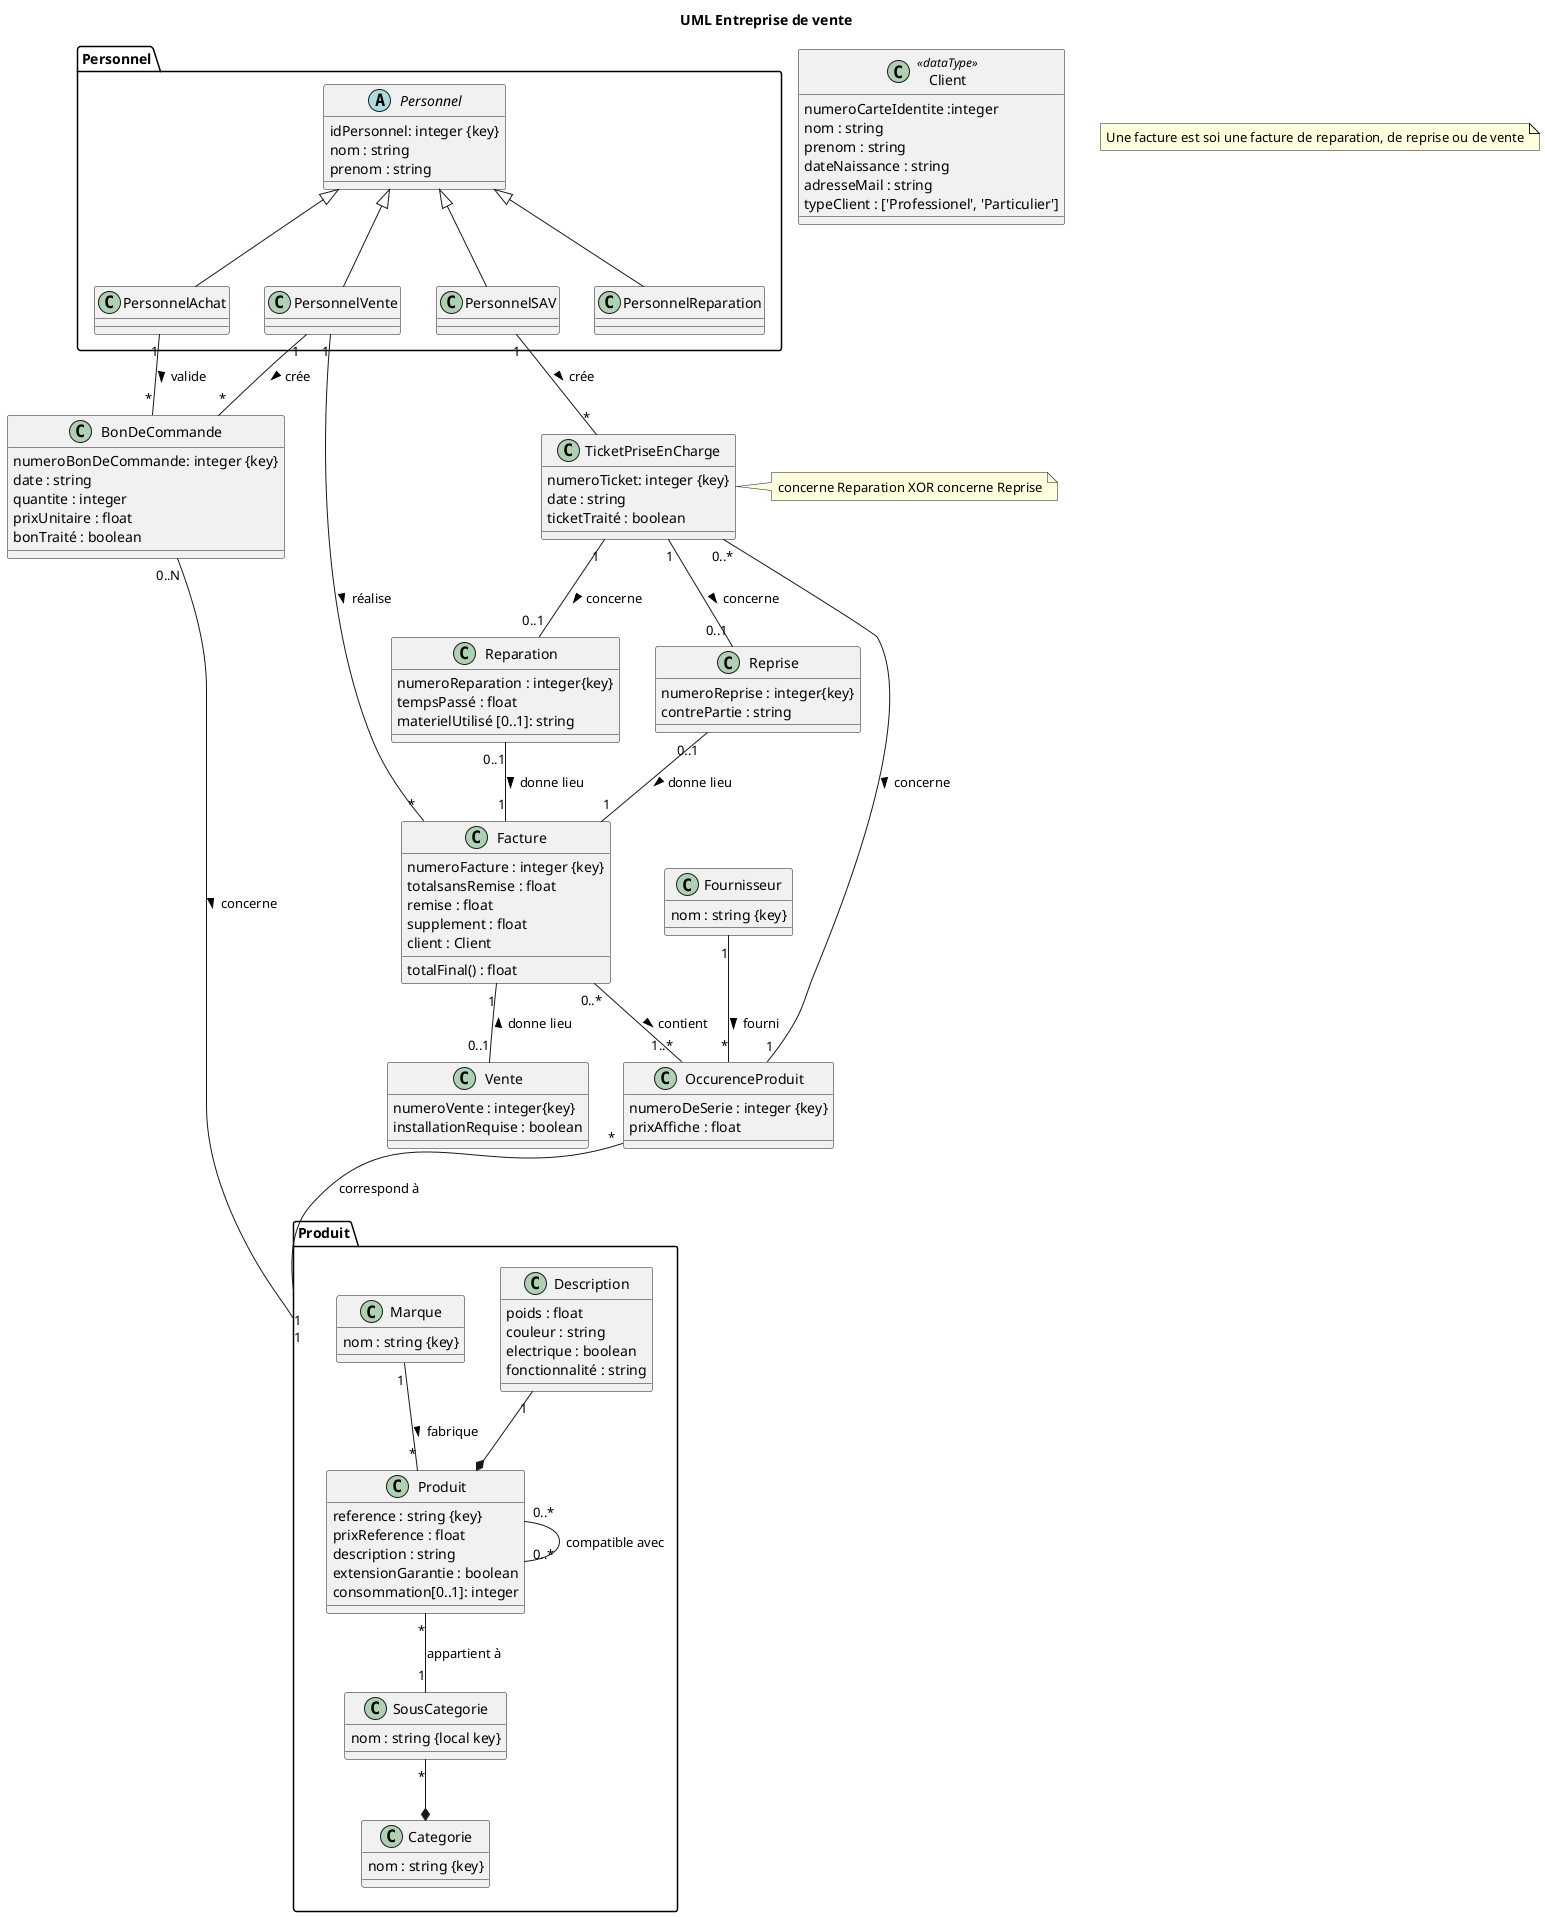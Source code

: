 @startuml
title UML Entreprise de vente

package Produit {

class Produit {
  reference : string {key}
  prixReference : float
  description : string
  extensionGarantie : boolean
  consommation[0..1]: integer
}

Description "1" --* Produit

class Description {
  poids : float
  couleur : string
  electrique : boolean
  fonctionnalité : string
}
Produit "0..*" --  "0..*" Produit : compatible avec

Marque "1" -- "*" Produit : fabrique >

class Marque {
	nom : string {key}
}

class Categorie {
	nom : string {key}
}

class SousCategorie {
	nom : string {local key}
}

SousCategorie "*" --* Categorie
Produit  "*" -- "1" SousCategorie : appartient à
}


class OccurenceProduit {
  numeroDeSerie : integer {key}
  prixAffiche : float
}

OccurenceProduit  "*" -- "1" Produit : correspond à

class Fournisseur {
	nom : string {key}
}

Fournisseur "1" -- "*" OccurenceProduit : fourni >

class Facture {
  numeroFacture : integer {key}
  totalsansRemise : float 
  remise : float
  supplement : float
  client : Client
  totalFinal() : float
}


class Client <<dataType>> { 
  numeroCarteIdentite :integer 
  nom : string 
  prenom : string 
  dateNaissance : string 
  adresseMail : string
  typeClient : ['Professionel', 'Particulier']
}


Facture "0..*" -- "1..*" OccurenceProduit : contient >


package Personnel {
  
abstract class Personnel {
  idPersonnel: integer {key}
  nom : string 
  prenom : string 
}

class PersonnelAchat{
}

class PersonnelVente{
}

class PersonnelSAV{
}

class PersonnelReparation{
}

Personnel <|-- PersonnelAchat
Personnel <|-- PersonnelVente
Personnel <|-- PersonnelReparation
Personnel <|-- PersonnelSAV
}

PersonnelVente "1" -- "*" Facture : réalise >
PersonnelSAV "1" -- "*" TicketPriseEnCharge : crée >
PersonnelAchat "1" -- "*" BonDeCommande : valide >
PersonnelVente "1" -- "*" BonDeCommande : crée >

class TicketPriseEnCharge {
  numeroTicket: integer {key}
  date : string 
  ticketTraité : boolean
}
TicketPriseEnCharge "0..*" -- "1" OccurenceProduit: concerne >

class BonDeCommande {
  numeroBonDeCommande: integer {key}
  date : string
  quantite : integer
  prixUnitaire : float
  bonTraité : boolean
}

BonDeCommande "0..N" -- "1" Produit: concerne >

class Reparation  {
  numeroReparation : integer{key}
  tempsPassé : float 
  materielUtilisé [0..1]: string
}

class Reprise  {
  numeroReprise : integer{key}
  contrePartie : string
}


note right of TicketPriseEnCharge
    concerne Reparation XOR concerne Reprise
end note

note "Une facture est soi une facture de reparation, de reprise ou de vente" as N1

TicketPriseEnCharge "1" -- "0..1" Reparation : concerne >
Reparation "0..1" -- "1" Facture : donne lieu >
TicketPriseEnCharge "1" -- "0..1" Reprise : concerne >
Reprise "0..1" -- "1" Facture : donne lieu >

Facture "1" -- "0..1" Vente : donne lieu <
class Vente  {
  numeroVente : integer{key}
  installationRequise : boolean 
}
@enduml